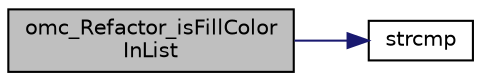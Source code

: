 digraph "omc_Refactor_isFillColorInList"
{
  edge [fontname="Helvetica",fontsize="10",labelfontname="Helvetica",labelfontsize="10"];
  node [fontname="Helvetica",fontsize="10",shape=record];
  rankdir="LR";
  Node1526 [label="omc_Refactor_isFillColor\lInList",height=0.2,width=0.4,color="black", fillcolor="grey75", style="filled", fontcolor="black"];
  Node1526 -> Node1527 [color="midnightblue",fontsize="10",style="solid",fontname="Helvetica"];
  Node1527 [label="strcmp",height=0.2,width=0.4,color="black", fillcolor="white", style="filled",URL="$db/d13/_c_vode_get_8m.html#ab022bbe018438998408fda94a327a547"];
}
